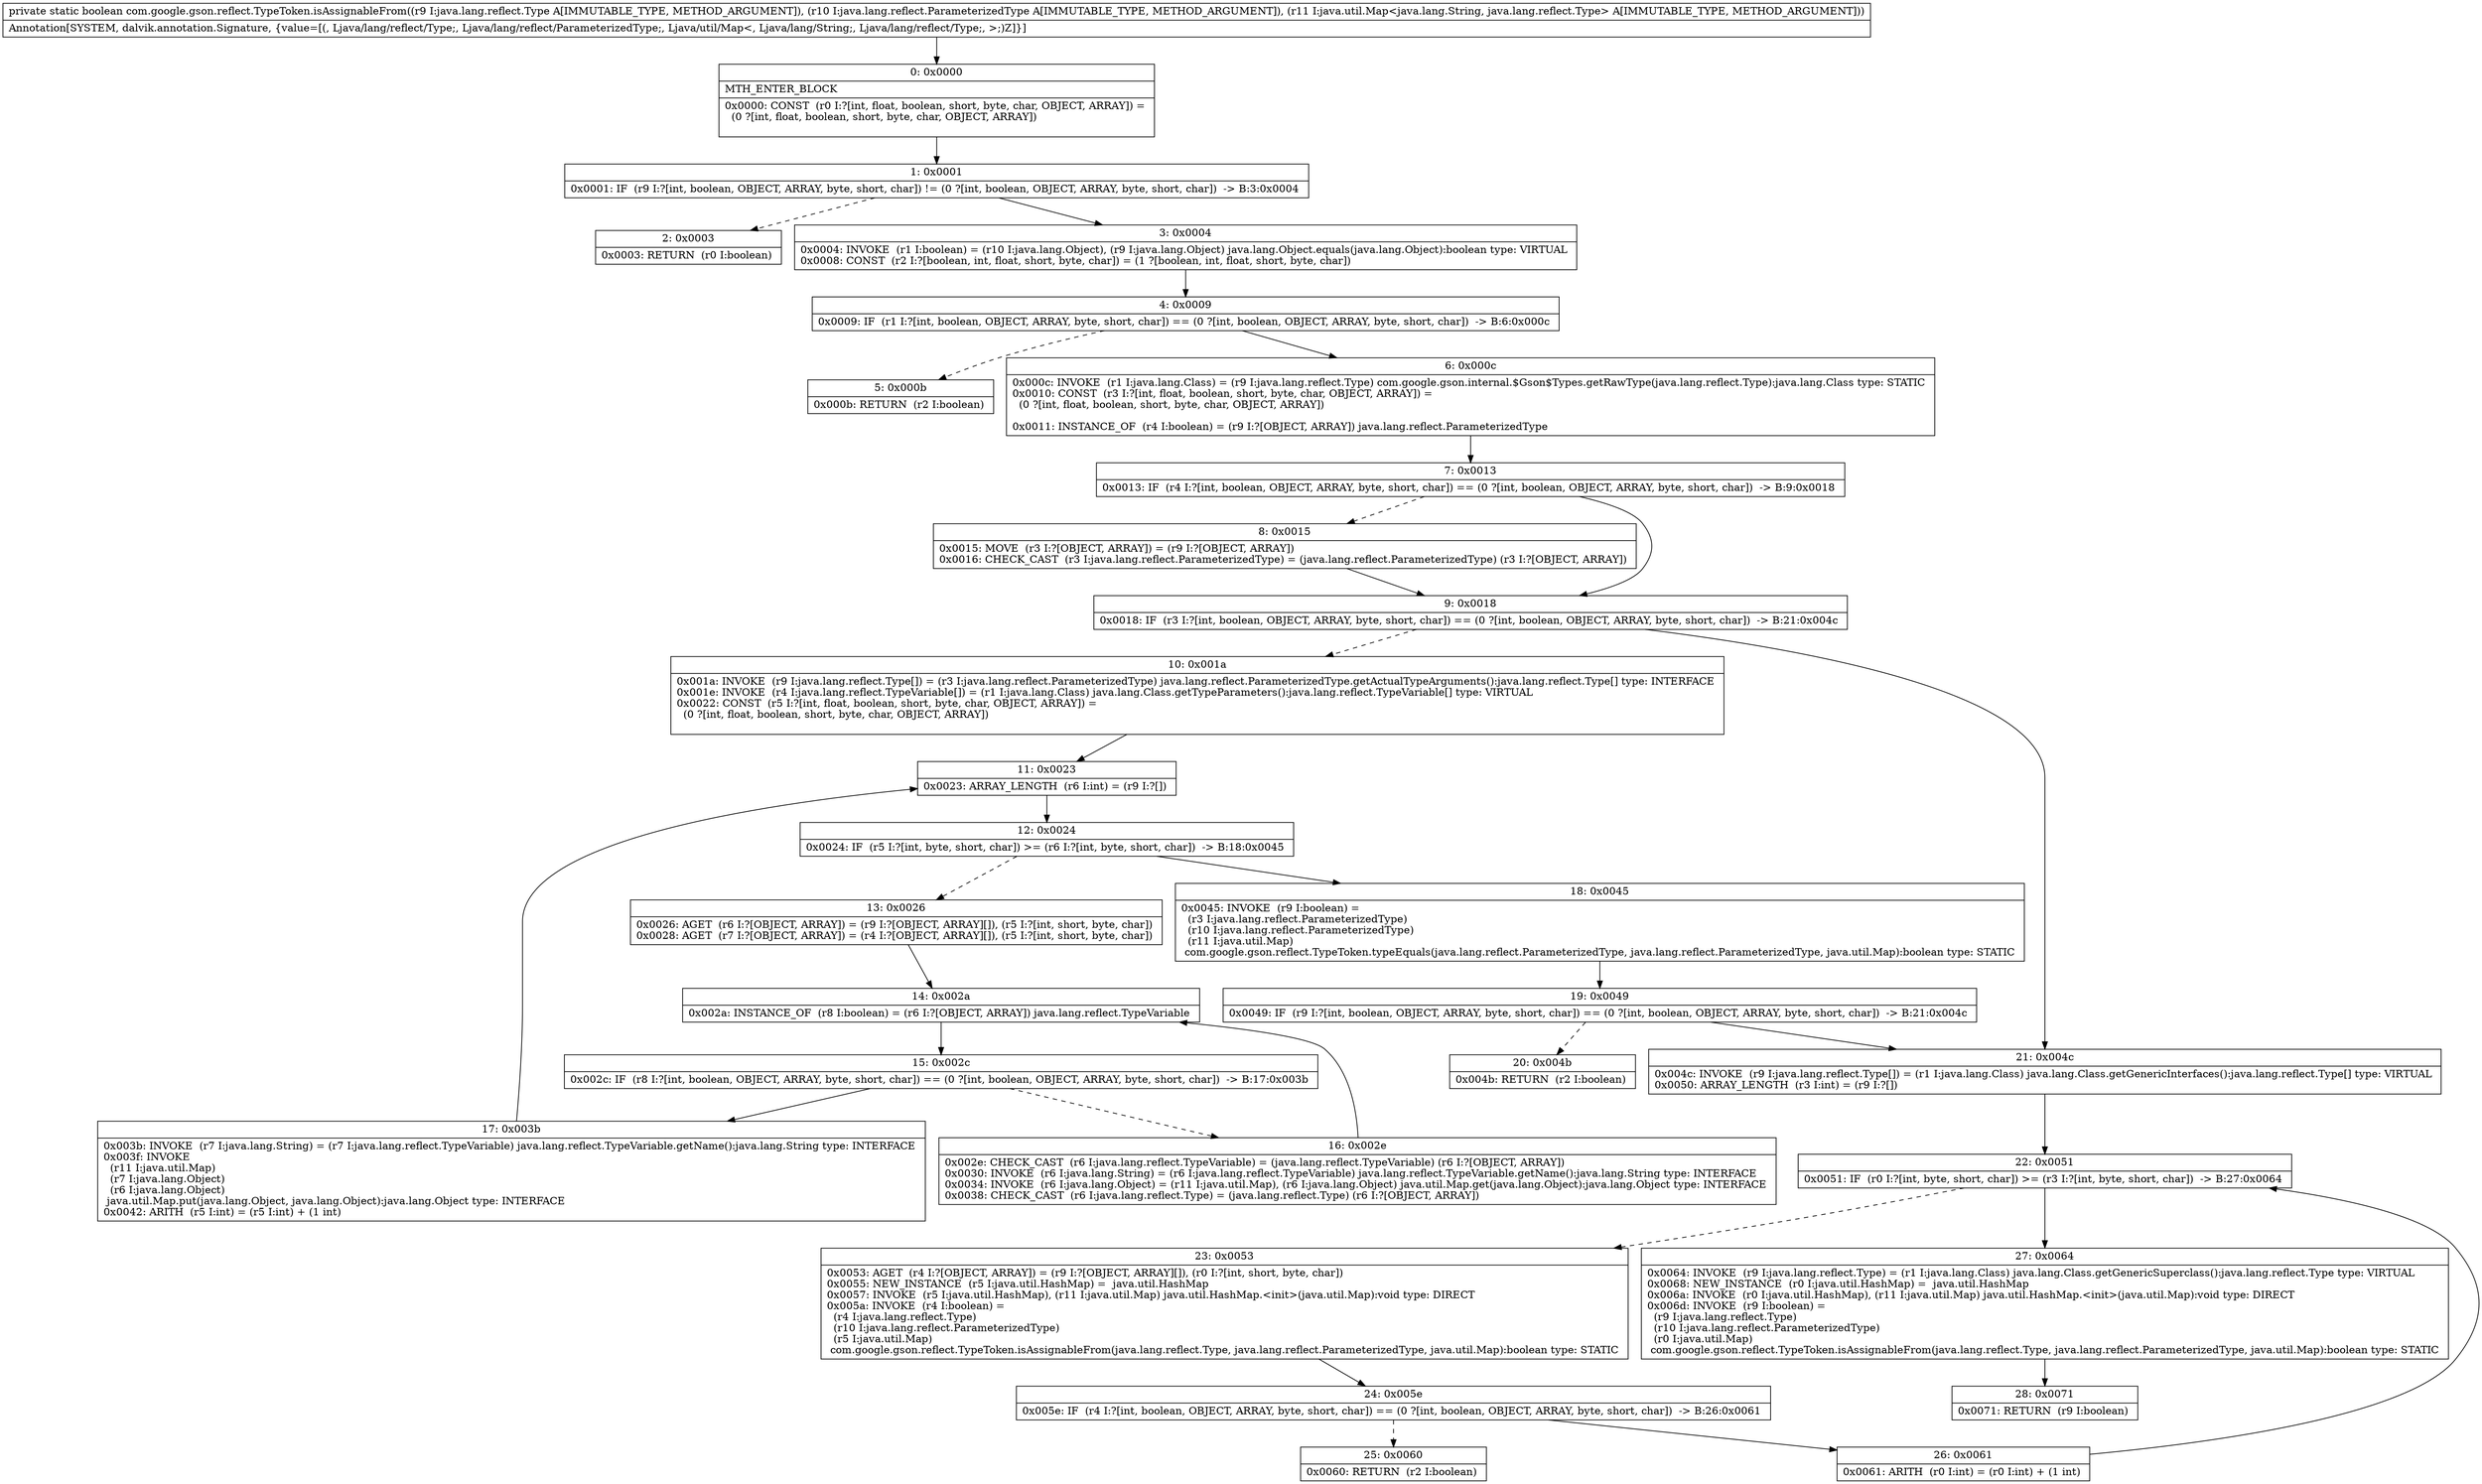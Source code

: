 digraph "CFG forcom.google.gson.reflect.TypeToken.isAssignableFrom(Ljava\/lang\/reflect\/Type;Ljava\/lang\/reflect\/ParameterizedType;Ljava\/util\/Map;)Z" {
Node_0 [shape=record,label="{0\:\ 0x0000|MTH_ENTER_BLOCK\l|0x0000: CONST  (r0 I:?[int, float, boolean, short, byte, char, OBJECT, ARRAY]) = \l  (0 ?[int, float, boolean, short, byte, char, OBJECT, ARRAY])\l \l}"];
Node_1 [shape=record,label="{1\:\ 0x0001|0x0001: IF  (r9 I:?[int, boolean, OBJECT, ARRAY, byte, short, char]) != (0 ?[int, boolean, OBJECT, ARRAY, byte, short, char])  \-\> B:3:0x0004 \l}"];
Node_2 [shape=record,label="{2\:\ 0x0003|0x0003: RETURN  (r0 I:boolean) \l}"];
Node_3 [shape=record,label="{3\:\ 0x0004|0x0004: INVOKE  (r1 I:boolean) = (r10 I:java.lang.Object), (r9 I:java.lang.Object) java.lang.Object.equals(java.lang.Object):boolean type: VIRTUAL \l0x0008: CONST  (r2 I:?[boolean, int, float, short, byte, char]) = (1 ?[boolean, int, float, short, byte, char]) \l}"];
Node_4 [shape=record,label="{4\:\ 0x0009|0x0009: IF  (r1 I:?[int, boolean, OBJECT, ARRAY, byte, short, char]) == (0 ?[int, boolean, OBJECT, ARRAY, byte, short, char])  \-\> B:6:0x000c \l}"];
Node_5 [shape=record,label="{5\:\ 0x000b|0x000b: RETURN  (r2 I:boolean) \l}"];
Node_6 [shape=record,label="{6\:\ 0x000c|0x000c: INVOKE  (r1 I:java.lang.Class) = (r9 I:java.lang.reflect.Type) com.google.gson.internal.$Gson$Types.getRawType(java.lang.reflect.Type):java.lang.Class type: STATIC \l0x0010: CONST  (r3 I:?[int, float, boolean, short, byte, char, OBJECT, ARRAY]) = \l  (0 ?[int, float, boolean, short, byte, char, OBJECT, ARRAY])\l \l0x0011: INSTANCE_OF  (r4 I:boolean) = (r9 I:?[OBJECT, ARRAY]) java.lang.reflect.ParameterizedType \l}"];
Node_7 [shape=record,label="{7\:\ 0x0013|0x0013: IF  (r4 I:?[int, boolean, OBJECT, ARRAY, byte, short, char]) == (0 ?[int, boolean, OBJECT, ARRAY, byte, short, char])  \-\> B:9:0x0018 \l}"];
Node_8 [shape=record,label="{8\:\ 0x0015|0x0015: MOVE  (r3 I:?[OBJECT, ARRAY]) = (r9 I:?[OBJECT, ARRAY]) \l0x0016: CHECK_CAST  (r3 I:java.lang.reflect.ParameterizedType) = (java.lang.reflect.ParameterizedType) (r3 I:?[OBJECT, ARRAY]) \l}"];
Node_9 [shape=record,label="{9\:\ 0x0018|0x0018: IF  (r3 I:?[int, boolean, OBJECT, ARRAY, byte, short, char]) == (0 ?[int, boolean, OBJECT, ARRAY, byte, short, char])  \-\> B:21:0x004c \l}"];
Node_10 [shape=record,label="{10\:\ 0x001a|0x001a: INVOKE  (r9 I:java.lang.reflect.Type[]) = (r3 I:java.lang.reflect.ParameterizedType) java.lang.reflect.ParameterizedType.getActualTypeArguments():java.lang.reflect.Type[] type: INTERFACE \l0x001e: INVOKE  (r4 I:java.lang.reflect.TypeVariable[]) = (r1 I:java.lang.Class) java.lang.Class.getTypeParameters():java.lang.reflect.TypeVariable[] type: VIRTUAL \l0x0022: CONST  (r5 I:?[int, float, boolean, short, byte, char, OBJECT, ARRAY]) = \l  (0 ?[int, float, boolean, short, byte, char, OBJECT, ARRAY])\l \l}"];
Node_11 [shape=record,label="{11\:\ 0x0023|0x0023: ARRAY_LENGTH  (r6 I:int) = (r9 I:?[]) \l}"];
Node_12 [shape=record,label="{12\:\ 0x0024|0x0024: IF  (r5 I:?[int, byte, short, char]) \>= (r6 I:?[int, byte, short, char])  \-\> B:18:0x0045 \l}"];
Node_13 [shape=record,label="{13\:\ 0x0026|0x0026: AGET  (r6 I:?[OBJECT, ARRAY]) = (r9 I:?[OBJECT, ARRAY][]), (r5 I:?[int, short, byte, char]) \l0x0028: AGET  (r7 I:?[OBJECT, ARRAY]) = (r4 I:?[OBJECT, ARRAY][]), (r5 I:?[int, short, byte, char]) \l}"];
Node_14 [shape=record,label="{14\:\ 0x002a|0x002a: INSTANCE_OF  (r8 I:boolean) = (r6 I:?[OBJECT, ARRAY]) java.lang.reflect.TypeVariable \l}"];
Node_15 [shape=record,label="{15\:\ 0x002c|0x002c: IF  (r8 I:?[int, boolean, OBJECT, ARRAY, byte, short, char]) == (0 ?[int, boolean, OBJECT, ARRAY, byte, short, char])  \-\> B:17:0x003b \l}"];
Node_16 [shape=record,label="{16\:\ 0x002e|0x002e: CHECK_CAST  (r6 I:java.lang.reflect.TypeVariable) = (java.lang.reflect.TypeVariable) (r6 I:?[OBJECT, ARRAY]) \l0x0030: INVOKE  (r6 I:java.lang.String) = (r6 I:java.lang.reflect.TypeVariable) java.lang.reflect.TypeVariable.getName():java.lang.String type: INTERFACE \l0x0034: INVOKE  (r6 I:java.lang.Object) = (r11 I:java.util.Map), (r6 I:java.lang.Object) java.util.Map.get(java.lang.Object):java.lang.Object type: INTERFACE \l0x0038: CHECK_CAST  (r6 I:java.lang.reflect.Type) = (java.lang.reflect.Type) (r6 I:?[OBJECT, ARRAY]) \l}"];
Node_17 [shape=record,label="{17\:\ 0x003b|0x003b: INVOKE  (r7 I:java.lang.String) = (r7 I:java.lang.reflect.TypeVariable) java.lang.reflect.TypeVariable.getName():java.lang.String type: INTERFACE \l0x003f: INVOKE  \l  (r11 I:java.util.Map)\l  (r7 I:java.lang.Object)\l  (r6 I:java.lang.Object)\l java.util.Map.put(java.lang.Object, java.lang.Object):java.lang.Object type: INTERFACE \l0x0042: ARITH  (r5 I:int) = (r5 I:int) + (1 int) \l}"];
Node_18 [shape=record,label="{18\:\ 0x0045|0x0045: INVOKE  (r9 I:boolean) = \l  (r3 I:java.lang.reflect.ParameterizedType)\l  (r10 I:java.lang.reflect.ParameterizedType)\l  (r11 I:java.util.Map)\l com.google.gson.reflect.TypeToken.typeEquals(java.lang.reflect.ParameterizedType, java.lang.reflect.ParameterizedType, java.util.Map):boolean type: STATIC \l}"];
Node_19 [shape=record,label="{19\:\ 0x0049|0x0049: IF  (r9 I:?[int, boolean, OBJECT, ARRAY, byte, short, char]) == (0 ?[int, boolean, OBJECT, ARRAY, byte, short, char])  \-\> B:21:0x004c \l}"];
Node_20 [shape=record,label="{20\:\ 0x004b|0x004b: RETURN  (r2 I:boolean) \l}"];
Node_21 [shape=record,label="{21\:\ 0x004c|0x004c: INVOKE  (r9 I:java.lang.reflect.Type[]) = (r1 I:java.lang.Class) java.lang.Class.getGenericInterfaces():java.lang.reflect.Type[] type: VIRTUAL \l0x0050: ARRAY_LENGTH  (r3 I:int) = (r9 I:?[]) \l}"];
Node_22 [shape=record,label="{22\:\ 0x0051|0x0051: IF  (r0 I:?[int, byte, short, char]) \>= (r3 I:?[int, byte, short, char])  \-\> B:27:0x0064 \l}"];
Node_23 [shape=record,label="{23\:\ 0x0053|0x0053: AGET  (r4 I:?[OBJECT, ARRAY]) = (r9 I:?[OBJECT, ARRAY][]), (r0 I:?[int, short, byte, char]) \l0x0055: NEW_INSTANCE  (r5 I:java.util.HashMap) =  java.util.HashMap \l0x0057: INVOKE  (r5 I:java.util.HashMap), (r11 I:java.util.Map) java.util.HashMap.\<init\>(java.util.Map):void type: DIRECT \l0x005a: INVOKE  (r4 I:boolean) = \l  (r4 I:java.lang.reflect.Type)\l  (r10 I:java.lang.reflect.ParameterizedType)\l  (r5 I:java.util.Map)\l com.google.gson.reflect.TypeToken.isAssignableFrom(java.lang.reflect.Type, java.lang.reflect.ParameterizedType, java.util.Map):boolean type: STATIC \l}"];
Node_24 [shape=record,label="{24\:\ 0x005e|0x005e: IF  (r4 I:?[int, boolean, OBJECT, ARRAY, byte, short, char]) == (0 ?[int, boolean, OBJECT, ARRAY, byte, short, char])  \-\> B:26:0x0061 \l}"];
Node_25 [shape=record,label="{25\:\ 0x0060|0x0060: RETURN  (r2 I:boolean) \l}"];
Node_26 [shape=record,label="{26\:\ 0x0061|0x0061: ARITH  (r0 I:int) = (r0 I:int) + (1 int) \l}"];
Node_27 [shape=record,label="{27\:\ 0x0064|0x0064: INVOKE  (r9 I:java.lang.reflect.Type) = (r1 I:java.lang.Class) java.lang.Class.getGenericSuperclass():java.lang.reflect.Type type: VIRTUAL \l0x0068: NEW_INSTANCE  (r0 I:java.util.HashMap) =  java.util.HashMap \l0x006a: INVOKE  (r0 I:java.util.HashMap), (r11 I:java.util.Map) java.util.HashMap.\<init\>(java.util.Map):void type: DIRECT \l0x006d: INVOKE  (r9 I:boolean) = \l  (r9 I:java.lang.reflect.Type)\l  (r10 I:java.lang.reflect.ParameterizedType)\l  (r0 I:java.util.Map)\l com.google.gson.reflect.TypeToken.isAssignableFrom(java.lang.reflect.Type, java.lang.reflect.ParameterizedType, java.util.Map):boolean type: STATIC \l}"];
Node_28 [shape=record,label="{28\:\ 0x0071|0x0071: RETURN  (r9 I:boolean) \l}"];
MethodNode[shape=record,label="{private static boolean com.google.gson.reflect.TypeToken.isAssignableFrom((r9 I:java.lang.reflect.Type A[IMMUTABLE_TYPE, METHOD_ARGUMENT]), (r10 I:java.lang.reflect.ParameterizedType A[IMMUTABLE_TYPE, METHOD_ARGUMENT]), (r11 I:java.util.Map\<java.lang.String, java.lang.reflect.Type\> A[IMMUTABLE_TYPE, METHOD_ARGUMENT]))  | Annotation[SYSTEM, dalvik.annotation.Signature, \{value=[(, Ljava\/lang\/reflect\/Type;, Ljava\/lang\/reflect\/ParameterizedType;, Ljava\/util\/Map\<, Ljava\/lang\/String;, Ljava\/lang\/reflect\/Type;, \>;)Z]\}]\l}"];
MethodNode -> Node_0;
Node_0 -> Node_1;
Node_1 -> Node_2[style=dashed];
Node_1 -> Node_3;
Node_3 -> Node_4;
Node_4 -> Node_5[style=dashed];
Node_4 -> Node_6;
Node_6 -> Node_7;
Node_7 -> Node_8[style=dashed];
Node_7 -> Node_9;
Node_8 -> Node_9;
Node_9 -> Node_10[style=dashed];
Node_9 -> Node_21;
Node_10 -> Node_11;
Node_11 -> Node_12;
Node_12 -> Node_13[style=dashed];
Node_12 -> Node_18;
Node_13 -> Node_14;
Node_14 -> Node_15;
Node_15 -> Node_16[style=dashed];
Node_15 -> Node_17;
Node_16 -> Node_14;
Node_17 -> Node_11;
Node_18 -> Node_19;
Node_19 -> Node_20[style=dashed];
Node_19 -> Node_21;
Node_21 -> Node_22;
Node_22 -> Node_23[style=dashed];
Node_22 -> Node_27;
Node_23 -> Node_24;
Node_24 -> Node_25[style=dashed];
Node_24 -> Node_26;
Node_26 -> Node_22;
Node_27 -> Node_28;
}

